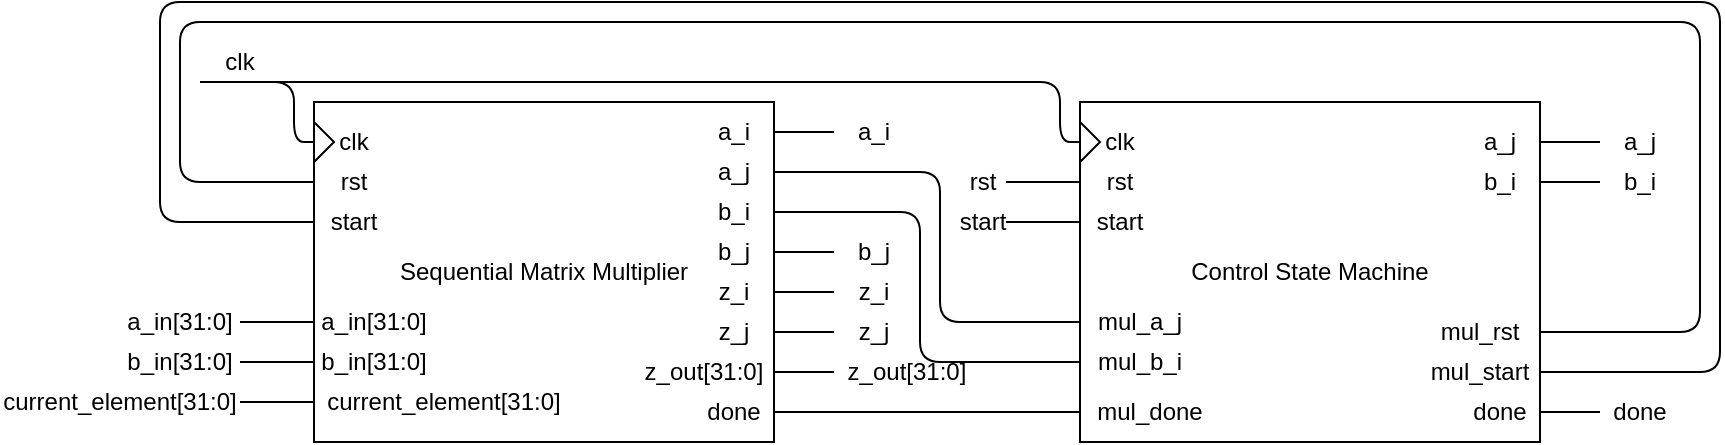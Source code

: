 <mxfile version="14.2.9" type="device"><diagram id="jL78OepE4QpZA5_O5hXw" name="Page-1"><mxGraphModel dx="1888" dy="529" grid="1" gridSize="10" guides="1" tooltips="1" connect="1" arrows="1" fold="1" page="1" pageScale="1" pageWidth="850" pageHeight="1100" math="0" shadow="0"><root><mxCell id="0"/><mxCell id="1" parent="0"/><mxCell id="ZAK0JlQNtUv1ZD2GeX3L-18" value="" style="group" vertex="1" connectable="0" parent="1"><mxGeometry x="127" y="200" width="230" height="170" as="geometry"/></mxCell><mxCell id="ZAK0JlQNtUv1ZD2GeX3L-1" value="Sequential Matrix Multiplier" style="rounded=0;whiteSpace=wrap;html=1;" vertex="1" parent="ZAK0JlQNtUv1ZD2GeX3L-18"><mxGeometry width="230" height="170" as="geometry"/></mxCell><mxCell id="ZAK0JlQNtUv1ZD2GeX3L-2" value="a_i" style="text;html=1;strokeColor=none;fillColor=none;align=center;verticalAlign=middle;whiteSpace=wrap;rounded=0;" vertex="1" parent="ZAK0JlQNtUv1ZD2GeX3L-18"><mxGeometry x="190" y="5" width="40" height="20" as="geometry"/></mxCell><mxCell id="ZAK0JlQNtUv1ZD2GeX3L-3" value="a_j" style="text;html=1;strokeColor=none;fillColor=none;align=center;verticalAlign=middle;whiteSpace=wrap;rounded=0;" vertex="1" parent="ZAK0JlQNtUv1ZD2GeX3L-18"><mxGeometry x="190" y="25" width="40" height="20" as="geometry"/></mxCell><mxCell id="ZAK0JlQNtUv1ZD2GeX3L-4" value="b_i" style="text;html=1;strokeColor=none;fillColor=none;align=center;verticalAlign=middle;whiteSpace=wrap;rounded=0;" vertex="1" parent="ZAK0JlQNtUv1ZD2GeX3L-18"><mxGeometry x="190" y="45" width="40" height="20" as="geometry"/></mxCell><mxCell id="ZAK0JlQNtUv1ZD2GeX3L-5" value="b_j" style="text;html=1;strokeColor=none;fillColor=none;align=center;verticalAlign=middle;whiteSpace=wrap;rounded=0;" vertex="1" parent="ZAK0JlQNtUv1ZD2GeX3L-18"><mxGeometry x="190" y="65" width="40" height="20" as="geometry"/></mxCell><mxCell id="ZAK0JlQNtUv1ZD2GeX3L-6" value="z_i" style="text;html=1;strokeColor=none;fillColor=none;align=center;verticalAlign=middle;whiteSpace=wrap;rounded=0;" vertex="1" parent="ZAK0JlQNtUv1ZD2GeX3L-18"><mxGeometry x="190" y="85" width="40" height="20" as="geometry"/></mxCell><mxCell id="ZAK0JlQNtUv1ZD2GeX3L-7" value="z_j" style="text;html=1;strokeColor=none;fillColor=none;align=center;verticalAlign=middle;whiteSpace=wrap;rounded=0;" vertex="1" parent="ZAK0JlQNtUv1ZD2GeX3L-18"><mxGeometry x="190" y="105" width="40" height="20" as="geometry"/></mxCell><mxCell id="ZAK0JlQNtUv1ZD2GeX3L-8" value="z_out[31:0]" style="text;html=1;strokeColor=none;fillColor=none;align=center;verticalAlign=middle;whiteSpace=wrap;rounded=0;" vertex="1" parent="ZAK0JlQNtUv1ZD2GeX3L-18"><mxGeometry x="160" y="125" width="70" height="20" as="geometry"/></mxCell><mxCell id="ZAK0JlQNtUv1ZD2GeX3L-10" value="done" style="text;html=1;strokeColor=none;fillColor=none;align=center;verticalAlign=middle;whiteSpace=wrap;rounded=0;" vertex="1" parent="ZAK0JlQNtUv1ZD2GeX3L-18"><mxGeometry x="190" y="145" width="40" height="20" as="geometry"/></mxCell><mxCell id="ZAK0JlQNtUv1ZD2GeX3L-11" value="" style="triangle;whiteSpace=wrap;html=1;" vertex="1" parent="ZAK0JlQNtUv1ZD2GeX3L-18"><mxGeometry y="10" width="10" height="20" as="geometry"/></mxCell><mxCell id="ZAK0JlQNtUv1ZD2GeX3L-12" value="clk" style="text;html=1;strokeColor=none;fillColor=none;align=center;verticalAlign=middle;whiteSpace=wrap;rounded=0;" vertex="1" parent="ZAK0JlQNtUv1ZD2GeX3L-18"><mxGeometry y="10" width="40" height="20" as="geometry"/></mxCell><mxCell id="ZAK0JlQNtUv1ZD2GeX3L-13" value="rst" style="text;html=1;strokeColor=none;fillColor=none;align=center;verticalAlign=middle;whiteSpace=wrap;rounded=0;" vertex="1" parent="ZAK0JlQNtUv1ZD2GeX3L-18"><mxGeometry y="30" width="40" height="20" as="geometry"/></mxCell><mxCell id="ZAK0JlQNtUv1ZD2GeX3L-14" value="start" style="text;html=1;strokeColor=none;fillColor=none;align=center;verticalAlign=middle;whiteSpace=wrap;rounded=0;" vertex="1" parent="ZAK0JlQNtUv1ZD2GeX3L-18"><mxGeometry y="50" width="40" height="20" as="geometry"/></mxCell><mxCell id="ZAK0JlQNtUv1ZD2GeX3L-15" value="a_in[31:0]" style="text;html=1;strokeColor=none;fillColor=none;align=center;verticalAlign=middle;whiteSpace=wrap;rounded=0;" vertex="1" parent="ZAK0JlQNtUv1ZD2GeX3L-18"><mxGeometry y="100" width="60" height="20" as="geometry"/></mxCell><mxCell id="ZAK0JlQNtUv1ZD2GeX3L-16" value="b_in[31:0]" style="text;html=1;strokeColor=none;fillColor=none;align=center;verticalAlign=middle;whiteSpace=wrap;rounded=0;" vertex="1" parent="ZAK0JlQNtUv1ZD2GeX3L-18"><mxGeometry y="120" width="60" height="20" as="geometry"/></mxCell><mxCell id="ZAK0JlQNtUv1ZD2GeX3L-17" value="current_element[31:0]" style="text;html=1;strokeColor=none;fillColor=none;align=center;verticalAlign=middle;whiteSpace=wrap;rounded=0;" vertex="1" parent="ZAK0JlQNtUv1ZD2GeX3L-18"><mxGeometry y="140" width="130" height="20" as="geometry"/></mxCell><mxCell id="ZAK0JlQNtUv1ZD2GeX3L-20" value="" style="group" vertex="1" connectable="0" parent="1"><mxGeometry x="510" y="200" width="230" height="170" as="geometry"/></mxCell><mxCell id="ZAK0JlQNtUv1ZD2GeX3L-21" value="Control State Machine" style="rounded=0;whiteSpace=wrap;html=1;" vertex="1" parent="ZAK0JlQNtUv1ZD2GeX3L-20"><mxGeometry width="230" height="170" as="geometry"/></mxCell><mxCell id="ZAK0JlQNtUv1ZD2GeX3L-23" value="a_j" style="text;html=1;strokeColor=none;fillColor=none;align=center;verticalAlign=middle;whiteSpace=wrap;rounded=0;" vertex="1" parent="ZAK0JlQNtUv1ZD2GeX3L-20"><mxGeometry x="190" y="10" width="40" height="20" as="geometry"/></mxCell><mxCell id="ZAK0JlQNtUv1ZD2GeX3L-24" value="b_i" style="text;html=1;strokeColor=none;fillColor=none;align=center;verticalAlign=middle;whiteSpace=wrap;rounded=0;" vertex="1" parent="ZAK0JlQNtUv1ZD2GeX3L-20"><mxGeometry x="190" y="30" width="40" height="20" as="geometry"/></mxCell><mxCell id="ZAK0JlQNtUv1ZD2GeX3L-26" value="mul_rst" style="text;html=1;strokeColor=none;fillColor=none;align=center;verticalAlign=middle;whiteSpace=wrap;rounded=0;" vertex="1" parent="ZAK0JlQNtUv1ZD2GeX3L-20"><mxGeometry x="170" y="105" width="60" height="20" as="geometry"/></mxCell><mxCell id="ZAK0JlQNtUv1ZD2GeX3L-27" value="mul_start" style="text;html=1;strokeColor=none;fillColor=none;align=center;verticalAlign=middle;whiteSpace=wrap;rounded=0;" vertex="1" parent="ZAK0JlQNtUv1ZD2GeX3L-20"><mxGeometry x="170" y="125" width="60" height="20" as="geometry"/></mxCell><mxCell id="ZAK0JlQNtUv1ZD2GeX3L-29" value="done" style="text;html=1;strokeColor=none;fillColor=none;align=center;verticalAlign=middle;whiteSpace=wrap;rounded=0;" vertex="1" parent="ZAK0JlQNtUv1ZD2GeX3L-20"><mxGeometry x="190" y="145" width="40" height="20" as="geometry"/></mxCell><mxCell id="ZAK0JlQNtUv1ZD2GeX3L-30" value="" style="triangle;whiteSpace=wrap;html=1;" vertex="1" parent="ZAK0JlQNtUv1ZD2GeX3L-20"><mxGeometry y="10" width="10" height="20" as="geometry"/></mxCell><mxCell id="ZAK0JlQNtUv1ZD2GeX3L-31" value="clk" style="text;html=1;strokeColor=none;fillColor=none;align=center;verticalAlign=middle;whiteSpace=wrap;rounded=0;" vertex="1" parent="ZAK0JlQNtUv1ZD2GeX3L-20"><mxGeometry y="10" width="40" height="20" as="geometry"/></mxCell><mxCell id="ZAK0JlQNtUv1ZD2GeX3L-32" value="rst" style="text;html=1;strokeColor=none;fillColor=none;align=center;verticalAlign=middle;whiteSpace=wrap;rounded=0;" vertex="1" parent="ZAK0JlQNtUv1ZD2GeX3L-20"><mxGeometry y="30" width="40" height="20" as="geometry"/></mxCell><mxCell id="ZAK0JlQNtUv1ZD2GeX3L-33" value="start" style="text;html=1;strokeColor=none;fillColor=none;align=center;verticalAlign=middle;whiteSpace=wrap;rounded=0;" vertex="1" parent="ZAK0JlQNtUv1ZD2GeX3L-20"><mxGeometry y="50" width="40" height="20" as="geometry"/></mxCell><mxCell id="ZAK0JlQNtUv1ZD2GeX3L-34" value="mul_a_j" style="text;html=1;strokeColor=none;fillColor=none;align=center;verticalAlign=middle;whiteSpace=wrap;rounded=0;" vertex="1" parent="ZAK0JlQNtUv1ZD2GeX3L-20"><mxGeometry y="100" width="60" height="20" as="geometry"/></mxCell><mxCell id="ZAK0JlQNtUv1ZD2GeX3L-35" value="mul_b_i" style="text;html=1;strokeColor=none;fillColor=none;align=center;verticalAlign=middle;whiteSpace=wrap;rounded=0;" vertex="1" parent="ZAK0JlQNtUv1ZD2GeX3L-20"><mxGeometry y="120" width="60" height="20" as="geometry"/></mxCell><mxCell id="ZAK0JlQNtUv1ZD2GeX3L-36" value="mul_done" style="text;html=1;strokeColor=none;fillColor=none;align=center;verticalAlign=middle;whiteSpace=wrap;rounded=0;" vertex="1" parent="ZAK0JlQNtUv1ZD2GeX3L-20"><mxGeometry y="145" width="70" height="20" as="geometry"/></mxCell><mxCell id="ZAK0JlQNtUv1ZD2GeX3L-37" value="" style="endArrow=none;html=1;entryX=0;entryY=0.5;entryDx=0;entryDy=0;exitX=1;exitY=0.5;exitDx=0;exitDy=0;" edge="1" parent="1" source="ZAK0JlQNtUv1ZD2GeX3L-4" target="ZAK0JlQNtUv1ZD2GeX3L-35"><mxGeometry width="50" height="50" relative="1" as="geometry"><mxPoint x="400" y="320" as="sourcePoint"/><mxPoint x="450" y="270" as="targetPoint"/><Array as="points"><mxPoint x="430" y="255"/><mxPoint x="430" y="330"/></Array></mxGeometry></mxCell><mxCell id="ZAK0JlQNtUv1ZD2GeX3L-38" value="" style="endArrow=none;html=1;entryX=0;entryY=0.5;entryDx=0;entryDy=0;exitX=1;exitY=0.5;exitDx=0;exitDy=0;" edge="1" parent="1" source="ZAK0JlQNtUv1ZD2GeX3L-3" target="ZAK0JlQNtUv1ZD2GeX3L-34"><mxGeometry width="50" height="50" relative="1" as="geometry"><mxPoint x="410" y="250" as="sourcePoint"/><mxPoint x="500" y="310" as="targetPoint"/><Array as="points"><mxPoint x="440" y="235"/><mxPoint x="440" y="310"/></Array></mxGeometry></mxCell><mxCell id="ZAK0JlQNtUv1ZD2GeX3L-39" value="" style="endArrow=none;html=1;exitX=1;exitY=0.5;exitDx=0;exitDy=0;" edge="1" parent="1" source="ZAK0JlQNtUv1ZD2GeX3L-2" target="ZAK0JlQNtUv1ZD2GeX3L-40"><mxGeometry width="50" height="50" relative="1" as="geometry"><mxPoint x="347" y="320" as="sourcePoint"/><mxPoint x="427" y="215" as="targetPoint"/></mxGeometry></mxCell><mxCell id="ZAK0JlQNtUv1ZD2GeX3L-40" value="a_i" style="text;html=1;strokeColor=none;fillColor=none;align=center;verticalAlign=middle;whiteSpace=wrap;rounded=0;" vertex="1" parent="1"><mxGeometry x="387" y="205" width="40" height="20" as="geometry"/></mxCell><mxCell id="ZAK0JlQNtUv1ZD2GeX3L-41" value="" style="endArrow=none;html=1;exitX=1;exitY=0.5;exitDx=0;exitDy=0;" edge="1" target="ZAK0JlQNtUv1ZD2GeX3L-42" parent="1" source="ZAK0JlQNtUv1ZD2GeX3L-5"><mxGeometry width="50" height="50" relative="1" as="geometry"><mxPoint x="357" y="270" as="sourcePoint"/><mxPoint x="427" y="270" as="targetPoint"/></mxGeometry></mxCell><mxCell id="ZAK0JlQNtUv1ZD2GeX3L-42" value="b_j" style="text;html=1;strokeColor=none;fillColor=none;align=center;verticalAlign=middle;whiteSpace=wrap;rounded=0;" vertex="1" parent="1"><mxGeometry x="387" y="265" width="40" height="20" as="geometry"/></mxCell><mxCell id="ZAK0JlQNtUv1ZD2GeX3L-43" value="" style="endArrow=none;html=1;exitX=1;exitY=0.5;exitDx=0;exitDy=0;" edge="1" target="ZAK0JlQNtUv1ZD2GeX3L-44" parent="1" source="ZAK0JlQNtUv1ZD2GeX3L-6"><mxGeometry width="50" height="50" relative="1" as="geometry"><mxPoint x="357" y="295" as="sourcePoint"/><mxPoint x="427" y="290" as="targetPoint"/></mxGeometry></mxCell><mxCell id="ZAK0JlQNtUv1ZD2GeX3L-44" value="z_i" style="text;html=1;strokeColor=none;fillColor=none;align=center;verticalAlign=middle;whiteSpace=wrap;rounded=0;" vertex="1" parent="1"><mxGeometry x="387" y="285" width="40" height="20" as="geometry"/></mxCell><mxCell id="ZAK0JlQNtUv1ZD2GeX3L-45" value="" style="endArrow=none;html=1;exitX=1;exitY=0.5;exitDx=0;exitDy=0;" edge="1" target="ZAK0JlQNtUv1ZD2GeX3L-46" parent="1" source="ZAK0JlQNtUv1ZD2GeX3L-7"><mxGeometry width="50" height="50" relative="1" as="geometry"><mxPoint x="357" y="315" as="sourcePoint"/><mxPoint x="427" y="310" as="targetPoint"/></mxGeometry></mxCell><mxCell id="ZAK0JlQNtUv1ZD2GeX3L-46" value="z_j" style="text;html=1;strokeColor=none;fillColor=none;align=center;verticalAlign=middle;whiteSpace=wrap;rounded=0;" vertex="1" parent="1"><mxGeometry x="387" y="305" width="40" height="20" as="geometry"/></mxCell><mxCell id="ZAK0JlQNtUv1ZD2GeX3L-47" value="" style="endArrow=none;html=1;" edge="1" target="ZAK0JlQNtUv1ZD2GeX3L-48" parent="1" source="ZAK0JlQNtUv1ZD2GeX3L-8"><mxGeometry width="50" height="50" relative="1" as="geometry"><mxPoint x="357" y="335" as="sourcePoint"/><mxPoint x="427" y="330" as="targetPoint"/></mxGeometry></mxCell><mxCell id="ZAK0JlQNtUv1ZD2GeX3L-48" value="z_out[31:0]" style="text;html=1;strokeColor=none;fillColor=none;align=center;verticalAlign=middle;whiteSpace=wrap;rounded=0;" vertex="1" parent="1"><mxGeometry x="387" y="325" width="73" height="20" as="geometry"/></mxCell><mxCell id="ZAK0JlQNtUv1ZD2GeX3L-49" value="" style="endArrow=none;html=1;exitX=1;exitY=0.5;exitDx=0;exitDy=0;entryX=0;entryY=0.5;entryDx=0;entryDy=0;" edge="1" parent="1" source="ZAK0JlQNtUv1ZD2GeX3L-10" target="ZAK0JlQNtUv1ZD2GeX3L-36"><mxGeometry width="50" height="50" relative="1" as="geometry"><mxPoint x="367" y="345" as="sourcePoint"/><mxPoint x="397" y="345" as="targetPoint"/><Array as="points"><mxPoint x="430" y="355"/></Array></mxGeometry></mxCell><mxCell id="ZAK0JlQNtUv1ZD2GeX3L-50" value="" style="endArrow=none;html=1;" edge="1" target="ZAK0JlQNtUv1ZD2GeX3L-51" parent="1" source="ZAK0JlQNtUv1ZD2GeX3L-29"><mxGeometry width="50" height="50" relative="1" as="geometry"><mxPoint x="740" y="355" as="sourcePoint"/><mxPoint x="810" y="355" as="targetPoint"/></mxGeometry></mxCell><mxCell id="ZAK0JlQNtUv1ZD2GeX3L-51" value="done" style="text;html=1;strokeColor=none;fillColor=none;align=center;verticalAlign=middle;whiteSpace=wrap;rounded=0;" vertex="1" parent="1"><mxGeometry x="770" y="345" width="40" height="20" as="geometry"/></mxCell><mxCell id="ZAK0JlQNtUv1ZD2GeX3L-52" value="" style="endArrow=none;html=1;entryX=1;entryY=0.5;entryDx=0;entryDy=0;exitX=0;exitY=0.5;exitDx=0;exitDy=0;" edge="1" parent="1" source="ZAK0JlQNtUv1ZD2GeX3L-14" target="ZAK0JlQNtUv1ZD2GeX3L-27"><mxGeometry width="50" height="50" relative="1" as="geometry"><mxPoint x="80" y="240" as="sourcePoint"/><mxPoint x="450" y="270" as="targetPoint"/><Array as="points"><mxPoint x="50" y="260"/><mxPoint x="50" y="150"/><mxPoint x="830" y="150"/><mxPoint x="830" y="335"/></Array></mxGeometry></mxCell><mxCell id="ZAK0JlQNtUv1ZD2GeX3L-53" value="" style="endArrow=none;html=1;entryX=1;entryY=0.5;entryDx=0;entryDy=0;exitX=0;exitY=0.5;exitDx=0;exitDy=0;" edge="1" parent="1" source="ZAK0JlQNtUv1ZD2GeX3L-13" target="ZAK0JlQNtUv1ZD2GeX3L-26"><mxGeometry width="50" height="50" relative="1" as="geometry"><mxPoint x="137" y="270" as="sourcePoint"/><mxPoint x="740" y="290" as="targetPoint"/><Array as="points"><mxPoint x="60" y="240"/><mxPoint x="60" y="160"/><mxPoint x="820" y="160"/><mxPoint x="820" y="315"/></Array></mxGeometry></mxCell><mxCell id="ZAK0JlQNtUv1ZD2GeX3L-54" value="" style="endArrow=none;html=1;exitX=1;exitY=0.5;exitDx=0;exitDy=0;" edge="1" target="ZAK0JlQNtUv1ZD2GeX3L-55" parent="1" source="ZAK0JlQNtUv1ZD2GeX3L-23"><mxGeometry width="50" height="50" relative="1" as="geometry"><mxPoint x="740" y="225" as="sourcePoint"/><mxPoint x="810" y="225" as="targetPoint"/></mxGeometry></mxCell><mxCell id="ZAK0JlQNtUv1ZD2GeX3L-55" value="a_j" style="text;html=1;strokeColor=none;fillColor=none;align=center;verticalAlign=middle;whiteSpace=wrap;rounded=0;" vertex="1" parent="1"><mxGeometry x="770" y="210" width="40" height="20" as="geometry"/></mxCell><mxCell id="ZAK0JlQNtUv1ZD2GeX3L-56" value="" style="endArrow=none;html=1;" edge="1" target="ZAK0JlQNtUv1ZD2GeX3L-57" parent="1" source="ZAK0JlQNtUv1ZD2GeX3L-24"><mxGeometry width="50" height="50" relative="1" as="geometry"><mxPoint x="740" y="240" as="sourcePoint"/><mxPoint x="810" y="245" as="targetPoint"/></mxGeometry></mxCell><mxCell id="ZAK0JlQNtUv1ZD2GeX3L-57" value="b_i" style="text;html=1;strokeColor=none;fillColor=none;align=center;verticalAlign=middle;whiteSpace=wrap;rounded=0;" vertex="1" parent="1"><mxGeometry x="770" y="230" width="40" height="20" as="geometry"/></mxCell><mxCell id="ZAK0JlQNtUv1ZD2GeX3L-58" value="" style="endArrow=none;html=1;entryX=0;entryY=0.5;entryDx=0;entryDy=0;" edge="1" parent="1" target="ZAK0JlQNtUv1ZD2GeX3L-31"><mxGeometry width="50" height="50" relative="1" as="geometry"><mxPoint x="70" y="190" as="sourcePoint"/><mxPoint x="340" y="260" as="targetPoint"/><Array as="points"><mxPoint x="500" y="190"/><mxPoint x="500" y="220"/></Array></mxGeometry></mxCell><mxCell id="ZAK0JlQNtUv1ZD2GeX3L-59" value="clk" style="text;html=1;strokeColor=none;fillColor=none;align=center;verticalAlign=middle;whiteSpace=wrap;rounded=0;" vertex="1" parent="1"><mxGeometry x="70" y="170" width="40" height="20" as="geometry"/></mxCell><mxCell id="ZAK0JlQNtUv1ZD2GeX3L-60" value="" style="endArrow=none;html=1;entryX=0;entryY=0.5;entryDx=0;entryDy=0;" edge="1" parent="1" target="ZAK0JlQNtUv1ZD2GeX3L-12"><mxGeometry width="50" height="50" relative="1" as="geometry"><mxPoint x="90" y="190" as="sourcePoint"/><mxPoint x="127" y="220" as="targetPoint"/><Array as="points"><mxPoint x="117" y="190"/><mxPoint x="117" y="220"/></Array></mxGeometry></mxCell><mxCell id="ZAK0JlQNtUv1ZD2GeX3L-61" value="a_in[31:0]" style="text;html=1;strokeColor=none;fillColor=none;align=center;verticalAlign=middle;whiteSpace=wrap;rounded=0;" vertex="1" parent="1"><mxGeometry x="30" y="300" width="60" height="20" as="geometry"/></mxCell><mxCell id="ZAK0JlQNtUv1ZD2GeX3L-62" value="" style="endArrow=none;html=1;exitX=1;exitY=0.5;exitDx=0;exitDy=0;entryX=0;entryY=0.5;entryDx=0;entryDy=0;" edge="1" parent="1" source="ZAK0JlQNtUv1ZD2GeX3L-61" target="ZAK0JlQNtUv1ZD2GeX3L-15"><mxGeometry width="50" height="50" relative="1" as="geometry"><mxPoint x="430" y="210" as="sourcePoint"/><mxPoint x="480" y="160" as="targetPoint"/></mxGeometry></mxCell><mxCell id="ZAK0JlQNtUv1ZD2GeX3L-64" value="b_in[31:0]" style="text;html=1;strokeColor=none;fillColor=none;align=center;verticalAlign=middle;whiteSpace=wrap;rounded=0;" vertex="1" parent="1"><mxGeometry x="30" y="320" width="60" height="20" as="geometry"/></mxCell><mxCell id="ZAK0JlQNtUv1ZD2GeX3L-65" value="" style="endArrow=none;html=1;exitX=1;exitY=0.5;exitDx=0;exitDy=0;entryX=0;entryY=0.5;entryDx=0;entryDy=0;" edge="1" source="ZAK0JlQNtUv1ZD2GeX3L-64" parent="1"><mxGeometry width="50" height="50" relative="1" as="geometry"><mxPoint x="430" y="230" as="sourcePoint"/><mxPoint x="127" y="330" as="targetPoint"/></mxGeometry></mxCell><mxCell id="ZAK0JlQNtUv1ZD2GeX3L-66" value="current_element[31:0]" style="text;html=1;strokeColor=none;fillColor=none;align=center;verticalAlign=middle;whiteSpace=wrap;rounded=0;" vertex="1" parent="1"><mxGeometry x="-30" y="340" width="120" height="20" as="geometry"/></mxCell><mxCell id="ZAK0JlQNtUv1ZD2GeX3L-67" value="" style="endArrow=none;html=1;exitX=1;exitY=0.5;exitDx=0;exitDy=0;" edge="1" source="ZAK0JlQNtUv1ZD2GeX3L-66" parent="1" target="ZAK0JlQNtUv1ZD2GeX3L-17"><mxGeometry width="50" height="50" relative="1" as="geometry"><mxPoint x="430" y="250" as="sourcePoint"/><mxPoint x="127" y="350" as="targetPoint"/></mxGeometry></mxCell><mxCell id="ZAK0JlQNtUv1ZD2GeX3L-68" value="rst" style="text;html=1;strokeColor=none;fillColor=none;align=center;verticalAlign=middle;whiteSpace=wrap;rounded=0;" vertex="1" parent="1"><mxGeometry x="450" y="230" width="23" height="20" as="geometry"/></mxCell><mxCell id="ZAK0JlQNtUv1ZD2GeX3L-69" value="" style="endArrow=none;html=1;exitX=1;exitY=0.5;exitDx=0;exitDy=0;" edge="1" source="ZAK0JlQNtUv1ZD2GeX3L-68" parent="1" target="ZAK0JlQNtUv1ZD2GeX3L-32"><mxGeometry width="50" height="50" relative="1" as="geometry"><mxPoint x="813" y="140" as="sourcePoint"/><mxPoint x="510.0" y="240" as="targetPoint"/></mxGeometry></mxCell><mxCell id="ZAK0JlQNtUv1ZD2GeX3L-70" value="" style="endArrow=none;html=1;exitX=1;exitY=0.5;exitDx=0;exitDy=0;" edge="1" source="ZAK0JlQNtUv1ZD2GeX3L-71" parent="1"><mxGeometry width="50" height="50" relative="1" as="geometry"><mxPoint x="813" y="160" as="sourcePoint"/><mxPoint x="510" y="260" as="targetPoint"/></mxGeometry></mxCell><mxCell id="ZAK0JlQNtUv1ZD2GeX3L-71" value="start" style="text;html=1;strokeColor=none;fillColor=none;align=center;verticalAlign=middle;whiteSpace=wrap;rounded=0;" vertex="1" parent="1"><mxGeometry x="450" y="250" width="23" height="20" as="geometry"/></mxCell></root></mxGraphModel></diagram></mxfile>